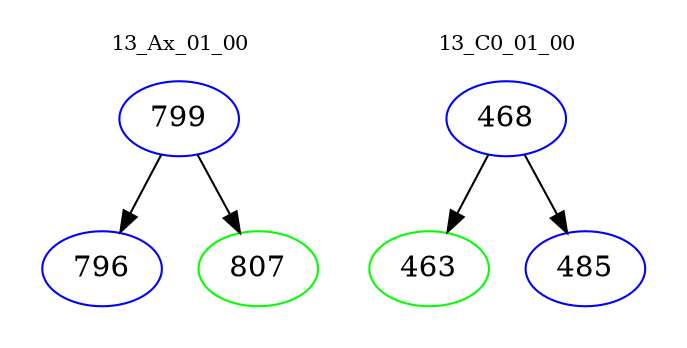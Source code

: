 digraph{
subgraph cluster_0 {
color = white
label = "13_Ax_01_00";
fontsize=10;
T0_799 [label="799", color="blue"]
T0_799 -> T0_796 [color="black"]
T0_796 [label="796", color="blue"]
T0_799 -> T0_807 [color="black"]
T0_807 [label="807", color="green"]
}
subgraph cluster_1 {
color = white
label = "13_C0_01_00";
fontsize=10;
T1_468 [label="468", color="blue"]
T1_468 -> T1_463 [color="black"]
T1_463 [label="463", color="green"]
T1_468 -> T1_485 [color="black"]
T1_485 [label="485", color="blue"]
}
}
